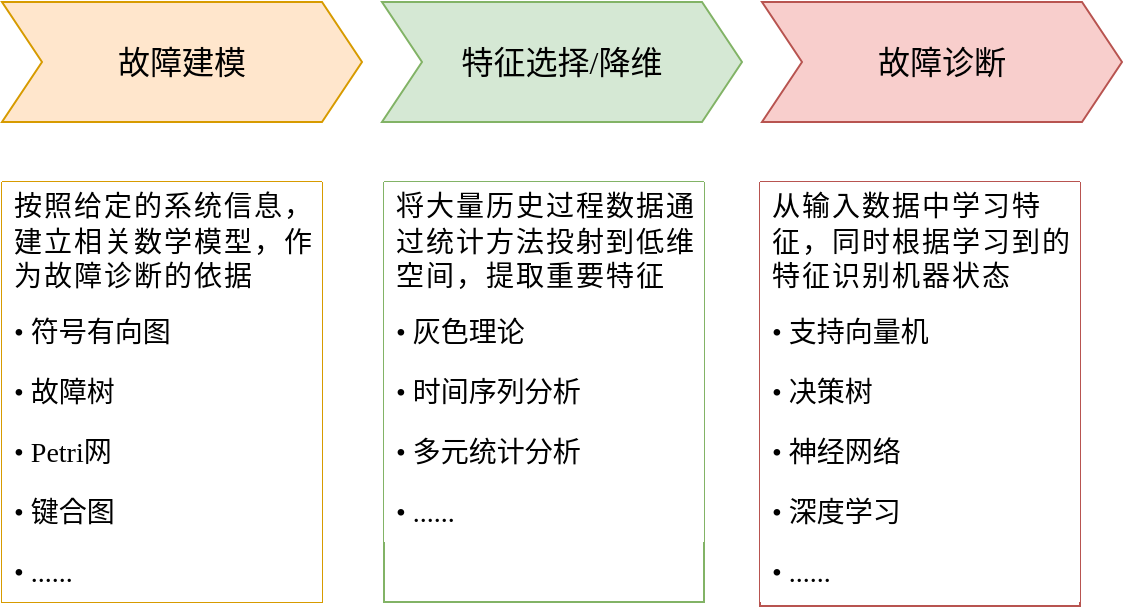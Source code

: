 <mxfile version="20.5.3" type="github"><diagram id="f-axBG_b61KFuieNPzLh" name="第 1 页"><mxGraphModel dx="981" dy="553" grid="0" gridSize="10" guides="1" tooltips="1" connect="1" arrows="1" fold="1" page="1" pageScale="1" pageWidth="827" pageHeight="1169" math="0" shadow="0"><root><mxCell id="0"/><mxCell id="1" parent="0"/><mxCell id="Oh8rXPz_JuUDXjp5ri5R-5" value="&lt;font face=&quot;宋体&quot; style=&quot;font-size: 16px;&quot;&gt;故障建模&lt;/font&gt;" style="shape=step;perimeter=stepPerimeter;whiteSpace=wrap;html=1;fixedSize=1;fillColor=#ffe6cc;strokeColor=#d79b00;fontSize=16;" vertex="1" parent="1"><mxGeometry x="90" y="240" width="180" height="60" as="geometry"/></mxCell><mxCell id="Oh8rXPz_JuUDXjp5ri5R-6" value="&lt;font face=&quot;宋体&quot; style=&quot;font-size: 16px;&quot;&gt;特征选择/降维&lt;/font&gt;" style="shape=step;perimeter=stepPerimeter;whiteSpace=wrap;html=1;fixedSize=1;fillColor=#d5e8d4;strokeColor=#82b366;fontSize=16;" vertex="1" parent="1"><mxGeometry x="280" y="240" width="180" height="60" as="geometry"/></mxCell><mxCell id="Oh8rXPz_JuUDXjp5ri5R-7" value="&lt;font face=&quot;宋体&quot; style=&quot;font-size: 16px;&quot;&gt;故障诊断&lt;/font&gt;" style="shape=step;perimeter=stepPerimeter;whiteSpace=wrap;html=1;fixedSize=1;fillColor=#f8cecc;strokeColor=#b85450;fontSize=16;" vertex="1" parent="1"><mxGeometry x="470" y="240" width="180" height="60" as="geometry"/></mxCell><mxCell id="Oh8rXPz_JuUDXjp5ri5R-11" value="" style="swimlane;startSize=0;fontSize=18;fillColor=#ffe6cc;strokeColor=#d79b00;" vertex="1" parent="1"><mxGeometry x="90" y="330" width="160" height="210" as="geometry"/></mxCell><mxCell id="Oh8rXPz_JuUDXjp5ri5R-15" value="&lt;font face=&quot;宋体&quot;&gt;&lt;font style=&quot;font-size: 14px;&quot;&gt;•&amp;nbsp;&lt;/font&gt;符号有向图&lt;/font&gt;" style="text;strokeColor=none;fillColor=default;align=left;verticalAlign=middle;spacingLeft=4;spacingRight=4;overflow=hidden;points=[[0,0.5],[1,0.5]];portConstraint=eastwest;rotatable=0;whiteSpace=wrap;html=1;fontSize=14;dashed=1;" vertex="1" parent="Oh8rXPz_JuUDXjp5ri5R-11"><mxGeometry y="60" width="160" height="30" as="geometry"/></mxCell><mxCell id="Oh8rXPz_JuUDXjp5ri5R-16" value="&lt;font face=&quot;宋体&quot;&gt;•&amp;nbsp;故障树&lt;/font&gt;" style="text;strokeColor=none;fillColor=default;align=left;verticalAlign=middle;spacingLeft=4;spacingRight=4;overflow=hidden;points=[[0,0.5],[1,0.5]];portConstraint=eastwest;rotatable=0;whiteSpace=wrap;html=1;fontSize=14;dashed=1;" vertex="1" parent="Oh8rXPz_JuUDXjp5ri5R-11"><mxGeometry y="90" width="160" height="30" as="geometry"/></mxCell><mxCell id="Oh8rXPz_JuUDXjp5ri5R-17" value="&lt;font face=&quot;宋体&quot;&gt;•&amp;nbsp;Petri网&lt;/font&gt;" style="text;strokeColor=none;fillColor=default;align=left;verticalAlign=middle;spacingLeft=4;spacingRight=4;overflow=hidden;points=[[0,0.5],[1,0.5]];portConstraint=eastwest;rotatable=0;whiteSpace=wrap;html=1;fontSize=14;dashed=1;" vertex="1" parent="Oh8rXPz_JuUDXjp5ri5R-11"><mxGeometry y="120" width="160" height="30" as="geometry"/></mxCell><mxCell id="Oh8rXPz_JuUDXjp5ri5R-18" value="&lt;font face=&quot;宋体&quot;&gt;•&amp;nbsp;键合图&lt;/font&gt;" style="text;strokeColor=none;fillColor=default;align=left;verticalAlign=middle;spacingLeft=4;spacingRight=4;overflow=hidden;points=[[0,0.5],[1,0.5]];portConstraint=eastwest;rotatable=0;whiteSpace=wrap;html=1;fontSize=14;dashed=1;" vertex="1" parent="Oh8rXPz_JuUDXjp5ri5R-11"><mxGeometry y="150" width="160" height="30" as="geometry"/></mxCell><mxCell id="Oh8rXPz_JuUDXjp5ri5R-45" value="&lt;font face=&quot;宋体&quot;&gt;•&amp;nbsp;......&lt;/font&gt;" style="text;strokeColor=none;fillColor=default;align=left;verticalAlign=middle;spacingLeft=4;spacingRight=4;overflow=hidden;points=[[0,0.5],[1,0.5]];portConstraint=eastwest;rotatable=0;whiteSpace=wrap;html=1;fontSize=14;dashed=1;" vertex="1" parent="Oh8rXPz_JuUDXjp5ri5R-11"><mxGeometry y="180" width="160" height="30" as="geometry"/></mxCell><mxCell id="Oh8rXPz_JuUDXjp5ri5R-66" value="&lt;span style=&quot;letter-spacing: 1px;&quot;&gt;&lt;font face=&quot;宋体&quot;&gt;按照给定的系统信息，建立相关数学模型，作为故障诊断的依据&lt;/font&gt;&lt;/span&gt;" style="text;strokeColor=none;fillColor=default;align=left;verticalAlign=middle;spacingLeft=4;spacingRight=4;overflow=hidden;points=[[0,0.5],[1,0.5]];portConstraint=eastwest;rotatable=0;fontSize=14;dashed=1;whiteSpace=wrap;html=1;" vertex="1" parent="Oh8rXPz_JuUDXjp5ri5R-11"><mxGeometry width="160" height="60" as="geometry"/></mxCell><mxCell id="Oh8rXPz_JuUDXjp5ri5R-51" value="" style="swimlane;startSize=0;fontSize=18;fillColor=#d5e8d4;strokeColor=#82b366;" vertex="1" parent="1"><mxGeometry x="281" y="330" width="160" height="210" as="geometry"/></mxCell><mxCell id="Oh8rXPz_JuUDXjp5ri5R-52" value="&lt;span style=&quot;font-size: 14px; font-family: 宋体; letter-spacing: 0.75pt;&quot;&gt;将大量历史过程数据通过统计方法投射到低维空间，提取重要特征&lt;/span&gt;" style="text;strokeColor=none;fillColor=default;align=left;verticalAlign=middle;spacingLeft=4;spacingRight=4;overflow=hidden;points=[[0,0.5],[1,0.5]];portConstraint=eastwest;rotatable=0;fontSize=14;dashed=1;whiteSpace=wrap;html=1;" vertex="1" parent="Oh8rXPz_JuUDXjp5ri5R-51"><mxGeometry width="160" height="60" as="geometry"/></mxCell><mxCell id="Oh8rXPz_JuUDXjp5ri5R-53" value="&lt;font face=&quot;宋体&quot; style=&quot;font-size: 14px;&quot;&gt;• 灰色理论&lt;/font&gt;" style="text;strokeColor=none;fillColor=default;align=left;verticalAlign=middle;spacingLeft=4;spacingRight=4;overflow=hidden;points=[[0,0.5],[1,0.5]];portConstraint=eastwest;rotatable=0;whiteSpace=wrap;html=1;fontSize=14;dashed=1;" vertex="1" parent="Oh8rXPz_JuUDXjp5ri5R-51"><mxGeometry y="60" width="160" height="30" as="geometry"/></mxCell><mxCell id="Oh8rXPz_JuUDXjp5ri5R-54" value="&lt;font face=&quot;宋体&quot;&gt;• 时间序列分析&lt;/font&gt;" style="text;strokeColor=none;fillColor=default;align=left;verticalAlign=middle;spacingLeft=4;spacingRight=4;overflow=hidden;points=[[0,0.5],[1,0.5]];portConstraint=eastwest;rotatable=0;whiteSpace=wrap;html=1;fontSize=14;dashed=1;" vertex="1" parent="Oh8rXPz_JuUDXjp5ri5R-51"><mxGeometry y="90" width="160" height="30" as="geometry"/></mxCell><mxCell id="Oh8rXPz_JuUDXjp5ri5R-55" value="&lt;font face=&quot;宋体&quot;&gt;• 多元统计分析&lt;/font&gt;" style="text;strokeColor=none;fillColor=default;align=left;verticalAlign=middle;spacingLeft=4;spacingRight=4;overflow=hidden;points=[[0,0.5],[1,0.5]];portConstraint=eastwest;rotatable=0;whiteSpace=wrap;html=1;fontSize=14;dashed=1;" vertex="1" parent="Oh8rXPz_JuUDXjp5ri5R-51"><mxGeometry y="120" width="160" height="30" as="geometry"/></mxCell><mxCell id="Oh8rXPz_JuUDXjp5ri5R-57" value="&lt;font face=&quot;宋体&quot;&gt;•&amp;nbsp;......&lt;/font&gt;" style="text;strokeColor=none;fillColor=default;align=left;verticalAlign=middle;spacingLeft=4;spacingRight=4;overflow=hidden;points=[[0,0.5],[1,0.5]];portConstraint=eastwest;rotatable=0;whiteSpace=wrap;html=1;fontSize=14;dashed=1;" vertex="1" parent="Oh8rXPz_JuUDXjp5ri5R-51"><mxGeometry y="150" width="160" height="30" as="geometry"/></mxCell><mxCell id="Oh8rXPz_JuUDXjp5ri5R-58" value="" style="swimlane;startSize=0;fontSize=18;fillColor=#f8cecc;strokeColor=#b85450;" vertex="1" parent="1"><mxGeometry x="469" y="330" width="160" height="212" as="geometry"/></mxCell><mxCell id="Oh8rXPz_JuUDXjp5ri5R-60" value="&lt;font face=&quot;宋体&quot; style=&quot;font-size: 14px;&quot;&gt;• 支持向量机&lt;/font&gt;" style="text;strokeColor=none;fillColor=default;align=left;verticalAlign=middle;spacingLeft=4;spacingRight=4;overflow=hidden;points=[[0,0.5],[1,0.5]];portConstraint=eastwest;rotatable=0;whiteSpace=wrap;html=1;fontSize=14;dashed=1;" vertex="1" parent="Oh8rXPz_JuUDXjp5ri5R-58"><mxGeometry y="60" width="160" height="30" as="geometry"/></mxCell><mxCell id="Oh8rXPz_JuUDXjp5ri5R-61" value="&lt;font face=&quot;宋体&quot;&gt;• 决策树&lt;/font&gt;" style="text;strokeColor=none;fillColor=default;align=left;verticalAlign=middle;spacingLeft=4;spacingRight=4;overflow=hidden;points=[[0,0.5],[1,0.5]];portConstraint=eastwest;rotatable=0;whiteSpace=wrap;html=1;fontSize=14;dashed=1;" vertex="1" parent="Oh8rXPz_JuUDXjp5ri5R-58"><mxGeometry y="90" width="160" height="30" as="geometry"/></mxCell><mxCell id="Oh8rXPz_JuUDXjp5ri5R-62" value="&lt;font face=&quot;宋体&quot;&gt;• 神经网络&lt;/font&gt;" style="text;strokeColor=none;fillColor=default;align=left;verticalAlign=middle;spacingLeft=4;spacingRight=4;overflow=hidden;points=[[0,0.5],[1,0.5]];portConstraint=eastwest;rotatable=0;whiteSpace=wrap;html=1;fontSize=14;dashed=1;" vertex="1" parent="Oh8rXPz_JuUDXjp5ri5R-58"><mxGeometry y="120" width="160" height="30" as="geometry"/></mxCell><mxCell id="Oh8rXPz_JuUDXjp5ri5R-63" value="&lt;font face=&quot;宋体&quot;&gt;• 深度学习&lt;/font&gt;" style="text;strokeColor=none;fillColor=default;align=left;verticalAlign=middle;spacingLeft=4;spacingRight=4;overflow=hidden;points=[[0,0.5],[1,0.5]];portConstraint=eastwest;rotatable=0;whiteSpace=wrap;html=1;fontSize=14;dashed=1;" vertex="1" parent="Oh8rXPz_JuUDXjp5ri5R-58"><mxGeometry y="150" width="160" height="30" as="geometry"/></mxCell><mxCell id="Oh8rXPz_JuUDXjp5ri5R-65" value="&lt;font face=&quot;宋体&quot;&gt;•&amp;nbsp;......&lt;/font&gt;" style="text;strokeColor=none;fillColor=default;align=left;verticalAlign=middle;spacingLeft=4;spacingRight=4;overflow=hidden;points=[[0,0.5],[1,0.5]];portConstraint=eastwest;rotatable=0;whiteSpace=wrap;html=1;fontSize=14;dashed=1;" vertex="1" parent="Oh8rXPz_JuUDXjp5ri5R-58"><mxGeometry y="180" width="160" height="30" as="geometry"/></mxCell><mxCell id="Oh8rXPz_JuUDXjp5ri5R-68" value="&lt;span style=&quot;font-size: 14px; font-family: 宋体; letter-spacing: 0.75pt;&quot;&gt;从输入数据中学习特征，同时根据学习到的特征识别机器状态&lt;/span&gt;" style="text;strokeColor=none;fillColor=default;align=left;verticalAlign=middle;spacingLeft=4;spacingRight=4;overflow=hidden;points=[[0,0.5],[1,0.5]];portConstraint=eastwest;rotatable=0;fontSize=14;dashed=1;whiteSpace=wrap;html=1;" vertex="1" parent="Oh8rXPz_JuUDXjp5ri5R-58"><mxGeometry width="160" height="60" as="geometry"/></mxCell></root></mxGraphModel></diagram></mxfile>